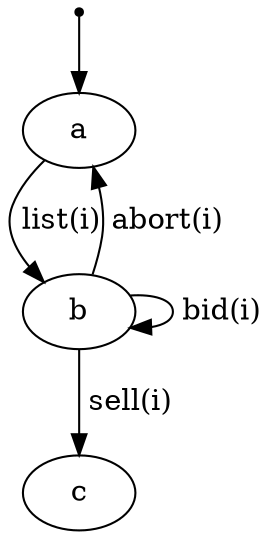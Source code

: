 digraph G {
 
init [shape=point]

init -> a
a -> b [label = " list(i)"]
b -> a [label = " abort(i)"]
b -> b [label = " bid(i)"]
b -> c [label = " sell(i)"]
}